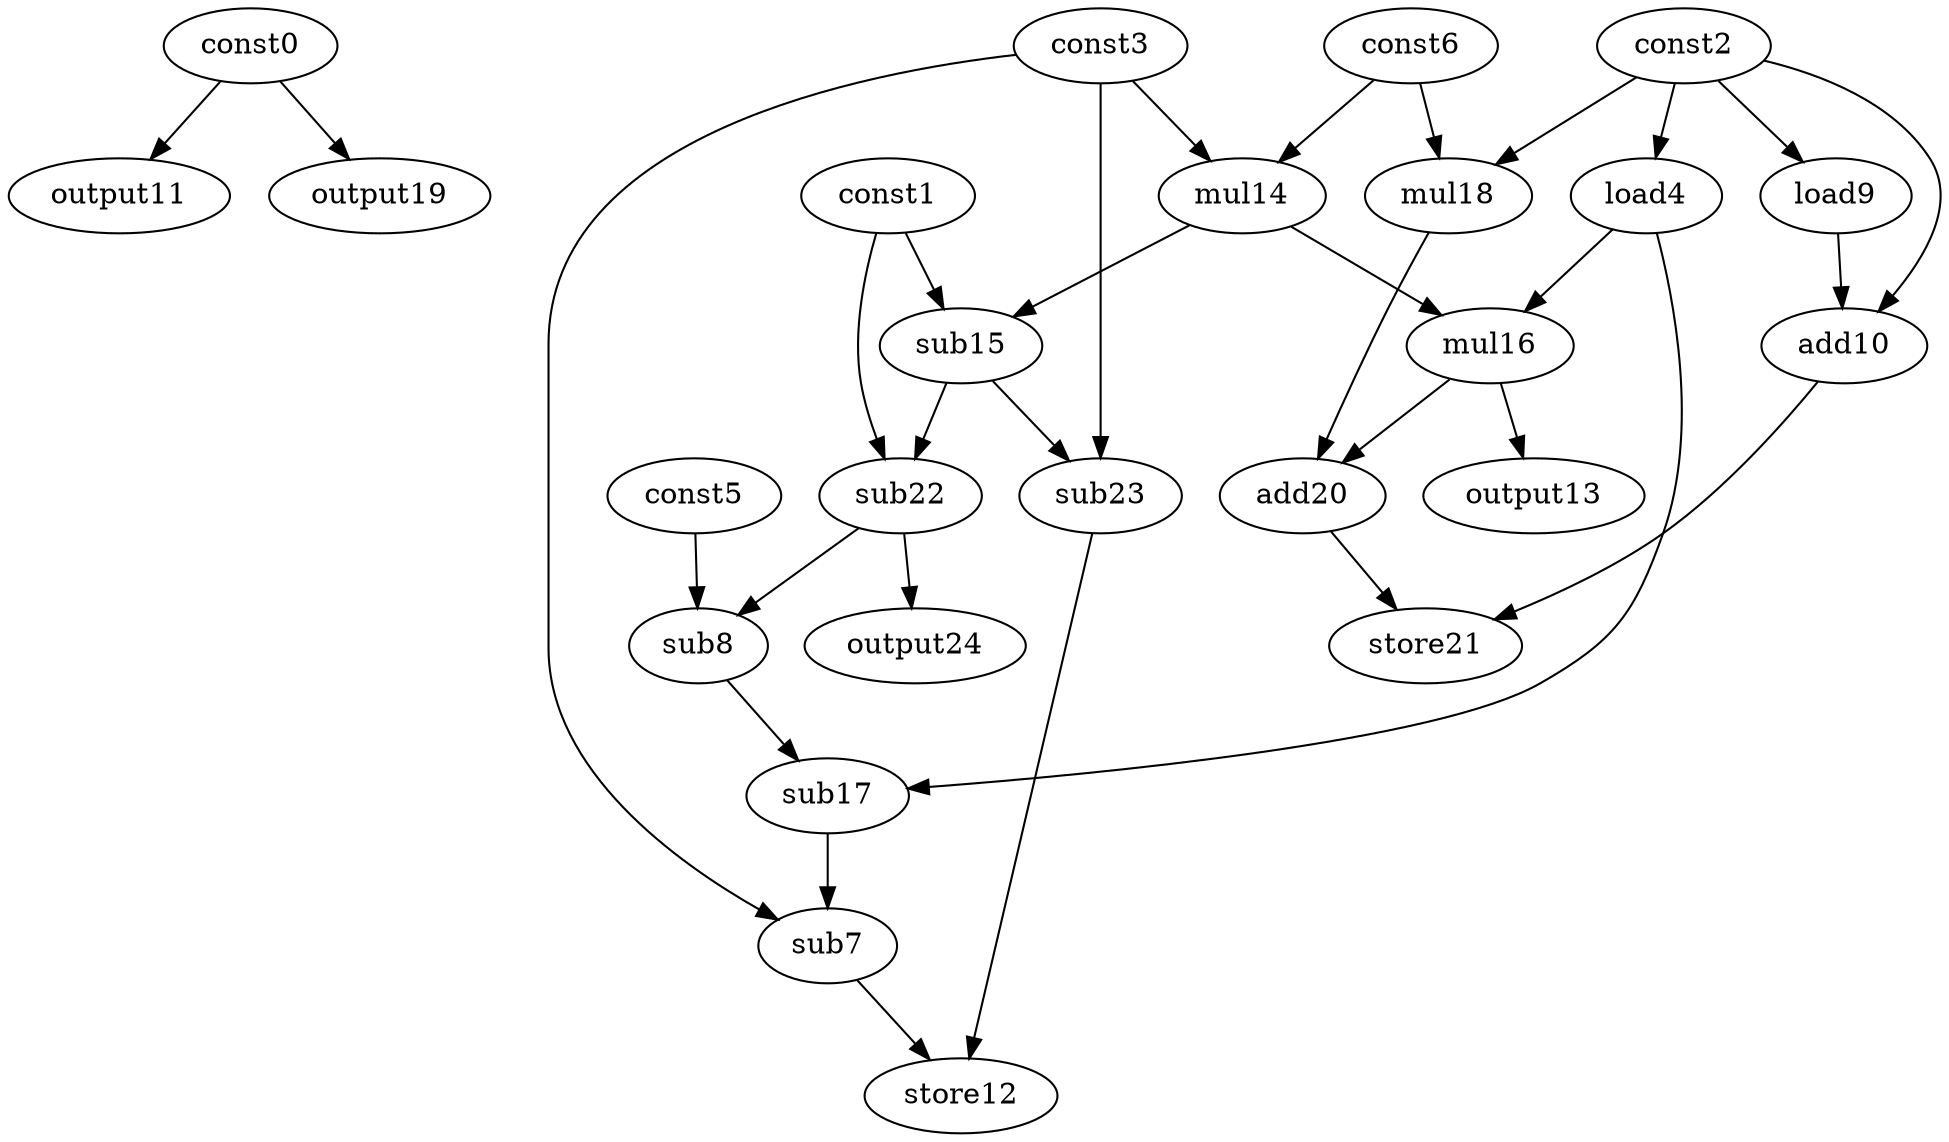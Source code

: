 digraph G { 
const0[opcode=const]; 
const1[opcode=const]; 
const2[opcode=const]; 
const3[opcode=const]; 
load4[opcode=load]; 
const5[opcode=const]; 
const6[opcode=const]; 
sub7[opcode=sub]; 
sub8[opcode=sub]; 
load9[opcode=load]; 
add10[opcode=add]; 
output11[opcode=output]; 
store12[opcode=store]; 
output13[opcode=output]; 
mul14[opcode=mul]; 
sub15[opcode=sub]; 
mul16[opcode=mul]; 
sub17[opcode=sub]; 
mul18[opcode=mul]; 
output19[opcode=output]; 
add20[opcode=add]; 
store21[opcode=store]; 
sub22[opcode=sub]; 
sub23[opcode=sub]; 
output24[opcode=output]; 
const2->load4[operand=0];
const2->load9[operand=0];
const0->output11[operand=0];
const3->mul14[operand=0];
const6->mul14[operand=1];
const2->mul18[operand=0];
const6->mul18[operand=1];
const0->output19[operand=0];
load9->add10[operand=0];
const2->add10[operand=1];
const1->sub15[operand=0];
mul14->sub15[operand=1];
load4->mul16[operand=0];
mul14->mul16[operand=1];
mul16->output13[operand=0];
mul16->add20[operand=0];
mul18->add20[operand=1];
const1->sub22[operand=0];
sub15->sub22[operand=1];
const3->sub23[operand=0];
sub15->sub23[operand=1];
const5->sub8[operand=0];
sub22->sub8[operand=1];
add10->store21[operand=0];
add20->store21[operand=1];
sub22->output24[operand=0];
sub8->sub17[operand=0];
load4->sub17[operand=1];
sub17->sub7[operand=0];
const3->sub7[operand=1];
sub23->store12[operand=0];
sub7->store12[operand=1];
}

